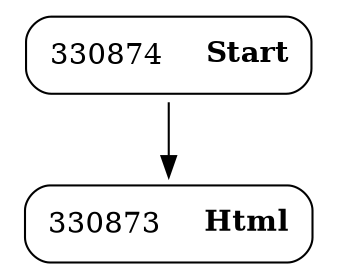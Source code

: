digraph ast {
node [shape=none];
330873 [label=<<TABLE border='1' cellspacing='0' cellpadding='10' style='rounded' ><TR><TD border='0'>330873</TD><TD border='0'><B>Html</B></TD></TR></TABLE>>];
330874 [label=<<TABLE border='1' cellspacing='0' cellpadding='10' style='rounded' ><TR><TD border='0'>330874</TD><TD border='0'><B>Start</B></TD></TR></TABLE>>];
330874 -> 330873 [weight=2];
}

